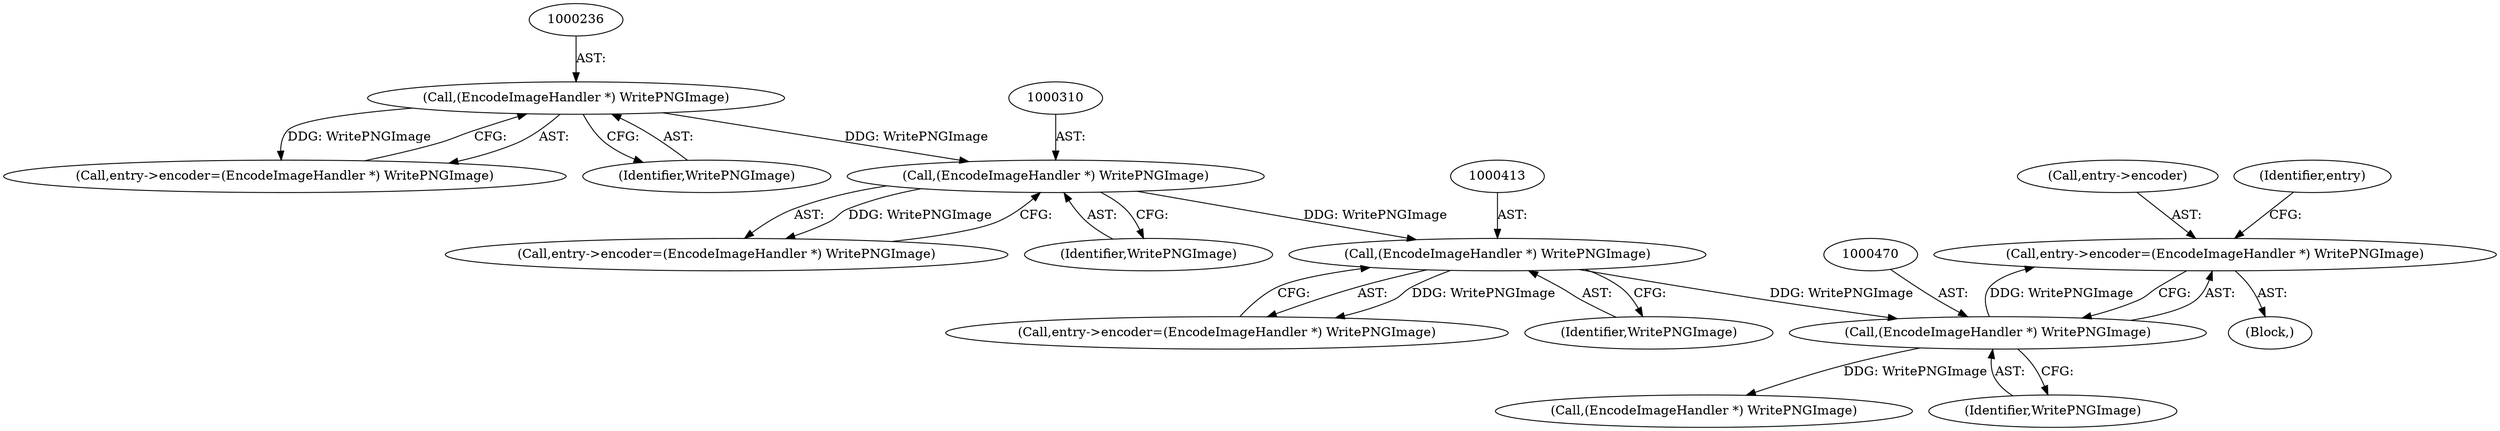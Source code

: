 digraph "0_ImageMagick_aa84944b405acebbeefe871d0f64969b9e9f31ac_1@pointer" {
"1000465" [label="(Call,entry->encoder=(EncodeImageHandler *) WritePNGImage)"];
"1000469" [label="(Call,(EncodeImageHandler *) WritePNGImage)"];
"1000412" [label="(Call,(EncodeImageHandler *) WritePNGImage)"];
"1000309" [label="(Call,(EncodeImageHandler *) WritePNGImage)"];
"1000235" [label="(Call,(EncodeImageHandler *) WritePNGImage)"];
"1000465" [label="(Call,entry->encoder=(EncodeImageHandler *) WritePNGImage)"];
"1000309" [label="(Call,(EncodeImageHandler *) WritePNGImage)"];
"1000526" [label="(Call,(EncodeImageHandler *) WritePNGImage)"];
"1000474" [label="(Identifier,entry)"];
"1000408" [label="(Call,entry->encoder=(EncodeImageHandler *) WritePNGImage)"];
"1000305" [label="(Call,entry->encoder=(EncodeImageHandler *) WritePNGImage)"];
"1000237" [label="(Identifier,WritePNGImage)"];
"1000414" [label="(Identifier,WritePNGImage)"];
"1000231" [label="(Call,entry->encoder=(EncodeImageHandler *) WritePNGImage)"];
"1000311" [label="(Identifier,WritePNGImage)"];
"1000102" [label="(Block,)"];
"1000412" [label="(Call,(EncodeImageHandler *) WritePNGImage)"];
"1000469" [label="(Call,(EncodeImageHandler *) WritePNGImage)"];
"1000471" [label="(Identifier,WritePNGImage)"];
"1000235" [label="(Call,(EncodeImageHandler *) WritePNGImage)"];
"1000466" [label="(Call,entry->encoder)"];
"1000465" -> "1000102"  [label="AST: "];
"1000465" -> "1000469"  [label="CFG: "];
"1000466" -> "1000465"  [label="AST: "];
"1000469" -> "1000465"  [label="AST: "];
"1000474" -> "1000465"  [label="CFG: "];
"1000469" -> "1000465"  [label="DDG: WritePNGImage"];
"1000469" -> "1000471"  [label="CFG: "];
"1000470" -> "1000469"  [label="AST: "];
"1000471" -> "1000469"  [label="AST: "];
"1000412" -> "1000469"  [label="DDG: WritePNGImage"];
"1000469" -> "1000526"  [label="DDG: WritePNGImage"];
"1000412" -> "1000408"  [label="AST: "];
"1000412" -> "1000414"  [label="CFG: "];
"1000413" -> "1000412"  [label="AST: "];
"1000414" -> "1000412"  [label="AST: "];
"1000408" -> "1000412"  [label="CFG: "];
"1000412" -> "1000408"  [label="DDG: WritePNGImage"];
"1000309" -> "1000412"  [label="DDG: WritePNGImage"];
"1000309" -> "1000305"  [label="AST: "];
"1000309" -> "1000311"  [label="CFG: "];
"1000310" -> "1000309"  [label="AST: "];
"1000311" -> "1000309"  [label="AST: "];
"1000305" -> "1000309"  [label="CFG: "];
"1000309" -> "1000305"  [label="DDG: WritePNGImage"];
"1000235" -> "1000309"  [label="DDG: WritePNGImage"];
"1000235" -> "1000231"  [label="AST: "];
"1000235" -> "1000237"  [label="CFG: "];
"1000236" -> "1000235"  [label="AST: "];
"1000237" -> "1000235"  [label="AST: "];
"1000231" -> "1000235"  [label="CFG: "];
"1000235" -> "1000231"  [label="DDG: WritePNGImage"];
}

